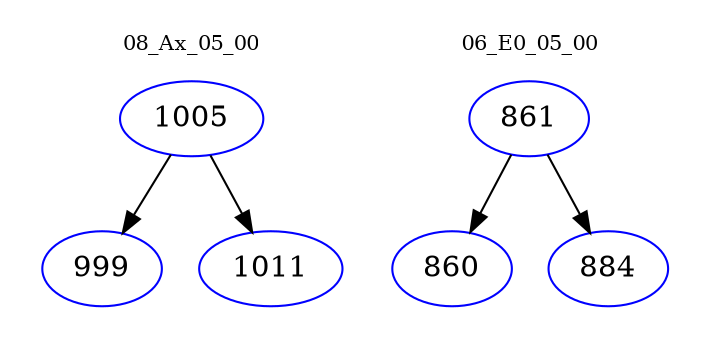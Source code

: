digraph{
subgraph cluster_0 {
color = white
label = "08_Ax_05_00";
fontsize=10;
T0_1005 [label="1005", color="blue"]
T0_1005 -> T0_999 [color="black"]
T0_999 [label="999", color="blue"]
T0_1005 -> T0_1011 [color="black"]
T0_1011 [label="1011", color="blue"]
}
subgraph cluster_1 {
color = white
label = "06_E0_05_00";
fontsize=10;
T1_861 [label="861", color="blue"]
T1_861 -> T1_860 [color="black"]
T1_860 [label="860", color="blue"]
T1_861 -> T1_884 [color="black"]
T1_884 [label="884", color="blue"]
}
}
